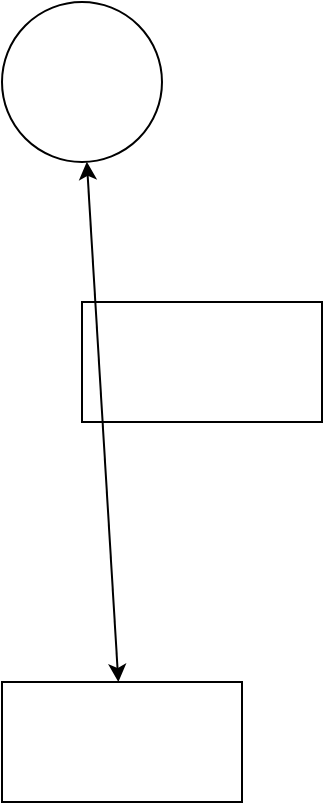 <mxfile version="22.1.21" type="github">
  <diagram name="Страница — 1" id="EmAvZ_9bKSJ5HfPkYIAw">
    <mxGraphModel dx="535" dy="756" grid="1" gridSize="10" guides="1" tooltips="1" connect="1" arrows="1" fold="1" page="1" pageScale="1" pageWidth="827" pageHeight="1169" math="0" shadow="0">
      <root>
        <mxCell id="0" />
        <mxCell id="1" parent="0" />
        <mxCell id="Hb5s3-8VVTKCag0fr6H7-1" value="" style="rounded=0;whiteSpace=wrap;html=1;" vertex="1" parent="1">
          <mxGeometry x="120" y="220" width="120" height="60" as="geometry" />
        </mxCell>
        <mxCell id="Hb5s3-8VVTKCag0fr6H7-2" value="" style="rounded=0;whiteSpace=wrap;html=1;" vertex="1" parent="1">
          <mxGeometry x="80" y="410" width="120" height="60" as="geometry" />
        </mxCell>
        <mxCell id="Hb5s3-8VVTKCag0fr6H7-3" value="" style="ellipse;whiteSpace=wrap;html=1;aspect=fixed;" vertex="1" parent="1">
          <mxGeometry x="80" y="70" width="80" height="80" as="geometry" />
        </mxCell>
        <mxCell id="Hb5s3-8VVTKCag0fr6H7-4" value="" style="endArrow=classic;startArrow=classic;html=1;rounded=0;" edge="1" parent="1" source="Hb5s3-8VVTKCag0fr6H7-2" target="Hb5s3-8VVTKCag0fr6H7-3">
          <mxGeometry width="50" height="50" relative="1" as="geometry">
            <mxPoint x="40" y="370" as="sourcePoint" />
            <mxPoint x="90" y="320" as="targetPoint" />
          </mxGeometry>
        </mxCell>
      </root>
    </mxGraphModel>
  </diagram>
</mxfile>
